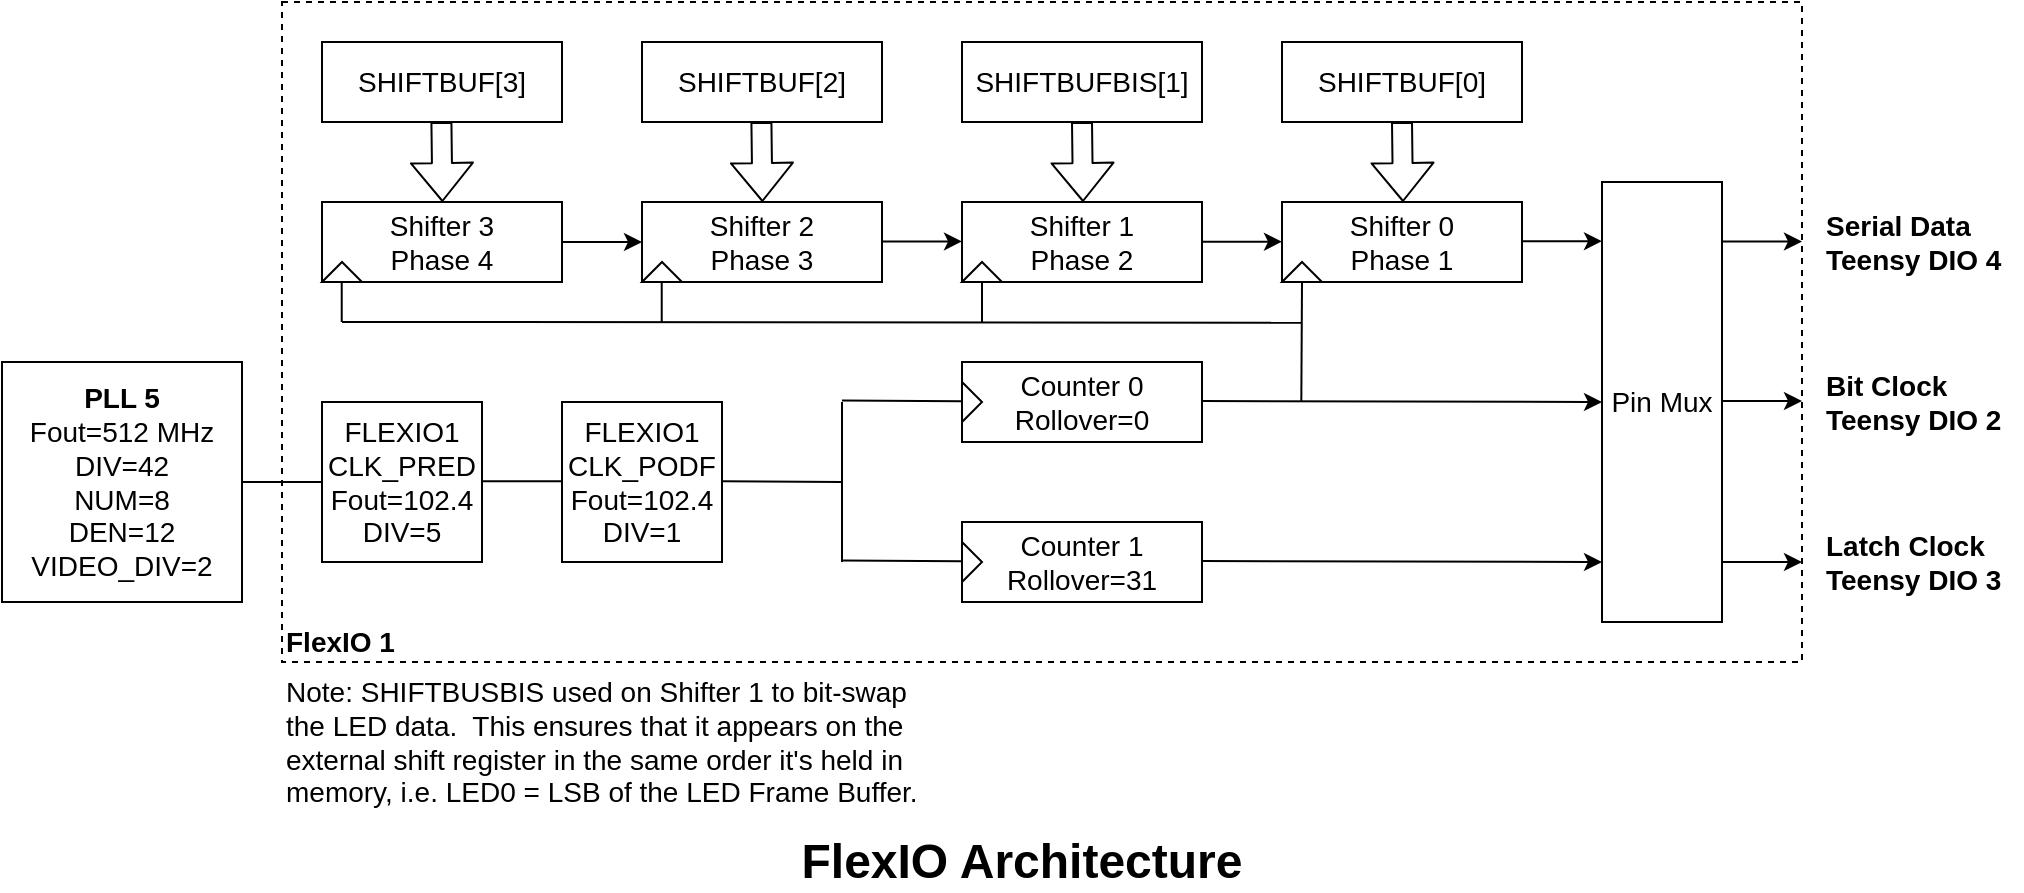 <mxfile version="12.5.0" type="device"><diagram id="zMdHHGrJSZtKjhyNDhxt" name="Page-1"><mxGraphModel dx="1408" dy="952" grid="1" gridSize="10" guides="1" tooltips="1" connect="1" arrows="1" fold="1" page="1" pageScale="1" pageWidth="1100" pageHeight="850" math="0" shadow="0"><root><mxCell id="0"/><mxCell id="1" parent="0"/><mxCell id="HZ4cuATQGfqaaVmYHo4V-74" value="" style="rounded=0;whiteSpace=wrap;html=1;fontSize=14;fillColor=none;dashed=1;" vertex="1" parent="1"><mxGeometry x="180" y="300" width="760" height="330" as="geometry"/></mxCell><mxCell id="HZ4cuATQGfqaaVmYHo4V-34" value="FlexIO Architecture" style="text;html=1;strokeColor=none;fillColor=none;align=center;verticalAlign=middle;whiteSpace=wrap;rounded=0;fontStyle=1;fontSize=24;" vertex="1" parent="1"><mxGeometry x="390" y="720" width="320" height="20" as="geometry"/></mxCell><mxCell id="HZ4cuATQGfqaaVmYHo4V-35" value="Shifter 0&lt;br&gt;Phase 1" style="rounded=0;whiteSpace=wrap;html=1;fontSize=14;fillColor=none;" vertex="1" parent="1"><mxGeometry x="680" y="400" width="120" height="40" as="geometry"/></mxCell><mxCell id="HZ4cuATQGfqaaVmYHo4V-36" value="Shifter 1&lt;br&gt;Phase 2" style="rounded=0;whiteSpace=wrap;html=1;fontSize=14;fillColor=none;" vertex="1" parent="1"><mxGeometry x="520" y="400" width="120" height="40" as="geometry"/></mxCell><mxCell id="HZ4cuATQGfqaaVmYHo4V-37" value="Shifter 2&lt;br&gt;Phase 3" style="rounded=0;whiteSpace=wrap;html=1;fontSize=14;fillColor=none;" vertex="1" parent="1"><mxGeometry x="360" y="400" width="120" height="40" as="geometry"/></mxCell><mxCell id="HZ4cuATQGfqaaVmYHo4V-38" value="Shifter 3&lt;br&gt;Phase 4" style="rounded=0;whiteSpace=wrap;html=1;fontSize=14;fillColor=none;" vertex="1" parent="1"><mxGeometry x="200" y="400" width="120" height="40" as="geometry"/></mxCell><mxCell id="HZ4cuATQGfqaaVmYHo4V-39" value="SHIFTBUF[0]" style="rounded=0;whiteSpace=wrap;html=1;fontSize=14;fillColor=none;" vertex="1" parent="1"><mxGeometry x="680" y="320" width="120" height="40" as="geometry"/></mxCell><mxCell id="HZ4cuATQGfqaaVmYHo4V-40" value="SHIFTBUFBIS[1]" style="rounded=0;whiteSpace=wrap;html=1;fontSize=14;fillColor=none;" vertex="1" parent="1"><mxGeometry x="520" y="320" width="120" height="40" as="geometry"/></mxCell><mxCell id="HZ4cuATQGfqaaVmYHo4V-41" value="SHIFTBUF[2]" style="rounded=0;whiteSpace=wrap;html=1;fontSize=14;fillColor=none;" vertex="1" parent="1"><mxGeometry x="360" y="320" width="120" height="40" as="geometry"/></mxCell><mxCell id="HZ4cuATQGfqaaVmYHo4V-42" value="SHIFTBUF[3]" style="rounded=0;whiteSpace=wrap;html=1;fontSize=14;fillColor=none;" vertex="1" parent="1"><mxGeometry x="200" y="320" width="120" height="40" as="geometry"/></mxCell><mxCell id="HZ4cuATQGfqaaVmYHo4V-43" value="" style="shape=flexArrow;endArrow=classic;html=1;fontSize=14;" edge="1" parent="1"><mxGeometry width="50" height="50" relative="1" as="geometry"><mxPoint x="259.71" y="360" as="sourcePoint"/><mxPoint x="260.21" y="400" as="targetPoint"/></mxGeometry></mxCell><mxCell id="HZ4cuATQGfqaaVmYHo4V-47" value="" style="triangle;whiteSpace=wrap;html=1;fillColor=none;fontSize=14;direction=north;" vertex="1" parent="1"><mxGeometry x="200" y="430" width="20" height="10" as="geometry"/></mxCell><mxCell id="HZ4cuATQGfqaaVmYHo4V-51" value="" style="triangle;whiteSpace=wrap;html=1;fillColor=none;fontSize=14;direction=north;" vertex="1" parent="1"><mxGeometry x="360" y="430" width="20" height="10" as="geometry"/></mxCell><mxCell id="HZ4cuATQGfqaaVmYHo4V-52" value="" style="triangle;whiteSpace=wrap;html=1;fillColor=none;fontSize=14;direction=north;" vertex="1" parent="1"><mxGeometry x="680" y="430" width="20" height="10" as="geometry"/></mxCell><mxCell id="HZ4cuATQGfqaaVmYHo4V-53" value="" style="triangle;whiteSpace=wrap;html=1;fillColor=none;fontSize=14;direction=north;" vertex="1" parent="1"><mxGeometry x="520" y="430" width="20" height="10" as="geometry"/></mxCell><mxCell id="HZ4cuATQGfqaaVmYHo4V-54" value="" style="shape=flexArrow;endArrow=classic;html=1;fontSize=14;" edge="1" parent="1"><mxGeometry width="50" height="50" relative="1" as="geometry"><mxPoint x="419.71" y="360" as="sourcePoint"/><mxPoint x="420.21" y="400" as="targetPoint"/></mxGeometry></mxCell><mxCell id="HZ4cuATQGfqaaVmYHo4V-55" value="" style="shape=flexArrow;endArrow=classic;html=1;fontSize=14;" edge="1" parent="1"><mxGeometry width="50" height="50" relative="1" as="geometry"><mxPoint x="740" y="360" as="sourcePoint"/><mxPoint x="740.5" y="400" as="targetPoint"/></mxGeometry></mxCell><mxCell id="HZ4cuATQGfqaaVmYHo4V-56" value="" style="shape=flexArrow;endArrow=classic;html=1;fontSize=14;" edge="1" parent="1"><mxGeometry width="50" height="50" relative="1" as="geometry"><mxPoint x="580" y="360" as="sourcePoint"/><mxPoint x="580.5" y="400" as="targetPoint"/></mxGeometry></mxCell><mxCell id="HZ4cuATQGfqaaVmYHo4V-57" value="" style="endArrow=classic;html=1;fontSize=14;entryX=0;entryY=0.5;entryDx=0;entryDy=0;" edge="1" parent="1" target="HZ4cuATQGfqaaVmYHo4V-37"><mxGeometry width="50" height="50" relative="1" as="geometry"><mxPoint x="320" y="420" as="sourcePoint"/><mxPoint x="370" y="370" as="targetPoint"/></mxGeometry></mxCell><mxCell id="HZ4cuATQGfqaaVmYHo4V-59" value="" style="endArrow=classic;html=1;fontSize=14;entryX=0;entryY=0.5;entryDx=0;entryDy=0;" edge="1" parent="1"><mxGeometry width="50" height="50" relative="1" as="geometry"><mxPoint x="480" y="419.71" as="sourcePoint"/><mxPoint x="520" y="419.71" as="targetPoint"/></mxGeometry></mxCell><mxCell id="HZ4cuATQGfqaaVmYHo4V-60" value="" style="endArrow=classic;html=1;fontSize=14;entryX=0;entryY=0.5;entryDx=0;entryDy=0;" edge="1" parent="1"><mxGeometry width="50" height="50" relative="1" as="geometry"><mxPoint x="800" y="419.57" as="sourcePoint"/><mxPoint x="840" y="419.57" as="targetPoint"/></mxGeometry></mxCell><mxCell id="HZ4cuATQGfqaaVmYHo4V-61" value="" style="endArrow=classic;html=1;fontSize=14;entryX=0;entryY=0.5;entryDx=0;entryDy=0;" edge="1" parent="1"><mxGeometry width="50" height="50" relative="1" as="geometry"><mxPoint x="640" y="419.86" as="sourcePoint"/><mxPoint x="680" y="419.86" as="targetPoint"/></mxGeometry></mxCell><mxCell id="HZ4cuATQGfqaaVmYHo4V-62" value="Counter 0&lt;br&gt;Rollover=0" style="rounded=0;whiteSpace=wrap;html=1;fontSize=14;fillColor=none;" vertex="1" parent="1"><mxGeometry x="520" y="480" width="120" height="40" as="geometry"/></mxCell><mxCell id="HZ4cuATQGfqaaVmYHo4V-63" value="" style="triangle;whiteSpace=wrap;html=1;fillColor=none;fontSize=14;direction=east;" vertex="1" parent="1"><mxGeometry x="520" y="490" width="10" height="20" as="geometry"/></mxCell><mxCell id="HZ4cuATQGfqaaVmYHo4V-64" value="Counter 1&lt;br&gt;Rollover=31" style="rounded=0;whiteSpace=wrap;html=1;fontSize=14;fillColor=none;" vertex="1" parent="1"><mxGeometry x="520" y="560" width="120" height="40" as="geometry"/></mxCell><mxCell id="HZ4cuATQGfqaaVmYHo4V-65" value="" style="triangle;whiteSpace=wrap;html=1;fillColor=none;fontSize=14;direction=east;" vertex="1" parent="1"><mxGeometry x="520" y="570" width="10" height="20" as="geometry"/></mxCell><mxCell id="HZ4cuATQGfqaaVmYHo4V-66" value="&lt;b&gt;PLL 5&lt;/b&gt;&lt;br&gt;Fout=512 MHz&lt;br&gt;DIV=42&lt;br&gt;NUM=8&lt;br&gt;DEN=12&lt;br&gt;VIDEO_DIV=2" style="rounded=0;whiteSpace=wrap;html=1;fontSize=14;fillColor=none;" vertex="1" parent="1"><mxGeometry x="40" y="480" width="120" height="120" as="geometry"/></mxCell><mxCell id="HZ4cuATQGfqaaVmYHo4V-69" value="" style="endArrow=classic;html=1;fontSize=14;" edge="1" parent="1"><mxGeometry width="50" height="50" relative="1" as="geometry"><mxPoint x="640" y="499.5" as="sourcePoint"/><mxPoint x="840" y="500" as="targetPoint"/></mxGeometry></mxCell><mxCell id="HZ4cuATQGfqaaVmYHo4V-70" value="" style="endArrow=classic;html=1;fontSize=14;" edge="1" parent="1"><mxGeometry width="50" height="50" relative="1" as="geometry"><mxPoint x="640" y="579.5" as="sourcePoint"/><mxPoint x="840" y="580" as="targetPoint"/></mxGeometry></mxCell><mxCell id="HZ4cuATQGfqaaVmYHo4V-71" value="FLEXIO1&lt;br&gt;CLK_PRED&lt;br&gt;Fout=102.4&lt;br&gt;DIV=5" style="rounded=0;whiteSpace=wrap;html=1;fontSize=14;fillColor=none;" vertex="1" parent="1"><mxGeometry x="200" y="500" width="80" height="80" as="geometry"/></mxCell><mxCell id="HZ4cuATQGfqaaVmYHo4V-72" value="Pin Mux" style="rounded=0;whiteSpace=wrap;html=1;fontSize=14;fillColor=none;" vertex="1" parent="1"><mxGeometry x="840" y="390" width="60" height="220" as="geometry"/></mxCell><mxCell id="HZ4cuATQGfqaaVmYHo4V-73" value="FLEXIO1&lt;br&gt;CLK_PODF&lt;br&gt;Fout=102.4&lt;br&gt;DIV=1" style="rounded=0;whiteSpace=wrap;html=1;fontSize=14;fillColor=none;" vertex="1" parent="1"><mxGeometry x="320" y="500" width="80" height="80" as="geometry"/></mxCell><mxCell id="HZ4cuATQGfqaaVmYHo4V-75" value="FlexIO 1" style="text;html=1;strokeColor=none;fillColor=none;align=left;verticalAlign=middle;whiteSpace=wrap;rounded=0;fontStyle=1;fontSize=14;" vertex="1" parent="1"><mxGeometry x="180" y="610" width="320" height="20" as="geometry"/></mxCell><mxCell id="HZ4cuATQGfqaaVmYHo4V-77" value="" style="endArrow=classic;html=1;fontSize=14;entryX=0;entryY=0.5;entryDx=0;entryDy=0;" edge="1" parent="1"><mxGeometry width="50" height="50" relative="1" as="geometry"><mxPoint x="900" y="419.76" as="sourcePoint"/><mxPoint x="940" y="419.76" as="targetPoint"/></mxGeometry></mxCell><mxCell id="HZ4cuATQGfqaaVmYHo4V-78" value="" style="endArrow=classic;html=1;fontSize=14;entryX=0;entryY=0.5;entryDx=0;entryDy=0;" edge="1" parent="1"><mxGeometry width="50" height="50" relative="1" as="geometry"><mxPoint x="900" y="499.52" as="sourcePoint"/><mxPoint x="940" y="499.52" as="targetPoint"/></mxGeometry></mxCell><mxCell id="HZ4cuATQGfqaaVmYHo4V-80" value="" style="endArrow=classic;html=1;fontSize=14;entryX=0;entryY=0.5;entryDx=0;entryDy=0;" edge="1" parent="1"><mxGeometry width="50" height="50" relative="1" as="geometry"><mxPoint x="900" y="580.0" as="sourcePoint"/><mxPoint x="940" y="580.0" as="targetPoint"/></mxGeometry></mxCell><mxCell id="HZ4cuATQGfqaaVmYHo4V-81" value="Serial Data&lt;br&gt;Teensy DIO 4" style="text;html=1;strokeColor=none;fillColor=none;align=left;verticalAlign=middle;whiteSpace=wrap;rounded=0;fontStyle=1;fontSize=14;" vertex="1" parent="1"><mxGeometry x="950" y="410" width="100" height="20" as="geometry"/></mxCell><mxCell id="HZ4cuATQGfqaaVmYHo4V-82" value="Bit Clock&lt;br&gt;Teensy DIO 2" style="text;html=1;strokeColor=none;fillColor=none;align=left;verticalAlign=middle;whiteSpace=wrap;rounded=0;fontStyle=1;fontSize=14;" vertex="1" parent="1"><mxGeometry x="950" y="490" width="100" height="20" as="geometry"/></mxCell><mxCell id="HZ4cuATQGfqaaVmYHo4V-83" value="Latch Clock&lt;br&gt;Teensy DIO 3" style="text;html=1;strokeColor=none;fillColor=none;align=left;verticalAlign=middle;whiteSpace=wrap;rounded=0;fontStyle=1;fontSize=14;" vertex="1" parent="1"><mxGeometry x="950" y="570" width="100" height="20" as="geometry"/></mxCell><mxCell id="HZ4cuATQGfqaaVmYHo4V-84" value="" style="endArrow=none;html=1;fontSize=24;entryX=0;entryY=0.5;entryDx=0;entryDy=0;" edge="1" parent="1" target="HZ4cuATQGfqaaVmYHo4V-71"><mxGeometry width="50" height="50" relative="1" as="geometry"><mxPoint x="160" y="540" as="sourcePoint"/><mxPoint x="210" y="490" as="targetPoint"/></mxGeometry></mxCell><mxCell id="HZ4cuATQGfqaaVmYHo4V-85" value="" style="endArrow=none;html=1;fontSize=24;entryX=0;entryY=0.5;entryDx=0;entryDy=0;" edge="1" parent="1"><mxGeometry width="50" height="50" relative="1" as="geometry"><mxPoint x="280" y="539.66" as="sourcePoint"/><mxPoint x="320" y="539.66" as="targetPoint"/></mxGeometry></mxCell><mxCell id="HZ4cuATQGfqaaVmYHo4V-86" value="" style="endArrow=none;html=1;fontSize=24;" edge="1" parent="1"><mxGeometry width="50" height="50" relative="1" as="geometry"><mxPoint x="400" y="539.66" as="sourcePoint"/><mxPoint x="460" y="540" as="targetPoint"/></mxGeometry></mxCell><mxCell id="HZ4cuATQGfqaaVmYHo4V-89" value="" style="endArrow=none;html=1;fontSize=24;" edge="1" parent="1"><mxGeometry width="50" height="50" relative="1" as="geometry"><mxPoint x="460" y="580.0" as="sourcePoint"/><mxPoint x="460" y="500" as="targetPoint"/></mxGeometry></mxCell><mxCell id="HZ4cuATQGfqaaVmYHo4V-90" value="" style="endArrow=none;html=1;fontSize=24;" edge="1" parent="1"><mxGeometry width="50" height="50" relative="1" as="geometry"><mxPoint x="460" y="499.31" as="sourcePoint"/><mxPoint x="520" y="499.65" as="targetPoint"/></mxGeometry></mxCell><mxCell id="HZ4cuATQGfqaaVmYHo4V-91" value="" style="endArrow=none;html=1;fontSize=24;" edge="1" parent="1"><mxGeometry width="50" height="50" relative="1" as="geometry"><mxPoint x="460" y="579.31" as="sourcePoint"/><mxPoint x="520" y="579.65" as="targetPoint"/></mxGeometry></mxCell><mxCell id="HZ4cuATQGfqaaVmYHo4V-92" value="" style="endArrow=none;html=1;fontSize=24;entryX=0;entryY=0.5;entryDx=0;entryDy=0;" edge="1" parent="1" target="HZ4cuATQGfqaaVmYHo4V-52"><mxGeometry width="50" height="50" relative="1" as="geometry"><mxPoint x="689.66" y="500.0" as="sourcePoint"/><mxPoint x="689.66" y="460.34" as="targetPoint"/></mxGeometry></mxCell><mxCell id="HZ4cuATQGfqaaVmYHo4V-93" value="" style="endArrow=none;html=1;fontSize=24;" edge="1" parent="1"><mxGeometry width="50" height="50" relative="1" as="geometry"><mxPoint x="210" y="460" as="sourcePoint"/><mxPoint x="690" y="460.34" as="targetPoint"/></mxGeometry></mxCell><mxCell id="HZ4cuATQGfqaaVmYHo4V-94" value="" style="endArrow=none;html=1;fontSize=24;" edge="1" parent="1"><mxGeometry width="50" height="50" relative="1" as="geometry"><mxPoint x="209.86" y="460.0" as="sourcePoint"/><mxPoint x="209.86" y="440" as="targetPoint"/></mxGeometry></mxCell><mxCell id="HZ4cuATQGfqaaVmYHo4V-95" value="" style="endArrow=none;html=1;fontSize=24;" edge="1" parent="1"><mxGeometry width="50" height="50" relative="1" as="geometry"><mxPoint x="369.86" y="460.0" as="sourcePoint"/><mxPoint x="369.86" y="440" as="targetPoint"/></mxGeometry></mxCell><mxCell id="HZ4cuATQGfqaaVmYHo4V-96" value="" style="endArrow=none;html=1;fontSize=24;" edge="1" parent="1"><mxGeometry width="50" height="50" relative="1" as="geometry"><mxPoint x="530.0" y="460.0" as="sourcePoint"/><mxPoint x="530.0" y="440" as="targetPoint"/></mxGeometry></mxCell><mxCell id="HZ4cuATQGfqaaVmYHo4V-97" value="&lt;span style=&quot;font-weight: normal&quot;&gt;Note: SHIFTBUSBIS used on Shifter 1 to bit-swap the LED data.&amp;nbsp; This ensures that it appears on the external shift register in the same order it's held in memory, i.e. LED0 = LSB of the LED Frame Buffer.&lt;/span&gt;" style="text;html=1;strokeColor=none;fillColor=none;align=left;verticalAlign=middle;whiteSpace=wrap;rounded=0;fontStyle=1;fontSize=14;" vertex="1" parent="1"><mxGeometry x="180" y="640" width="320" height="60" as="geometry"/></mxCell></root></mxGraphModel></diagram></mxfile>